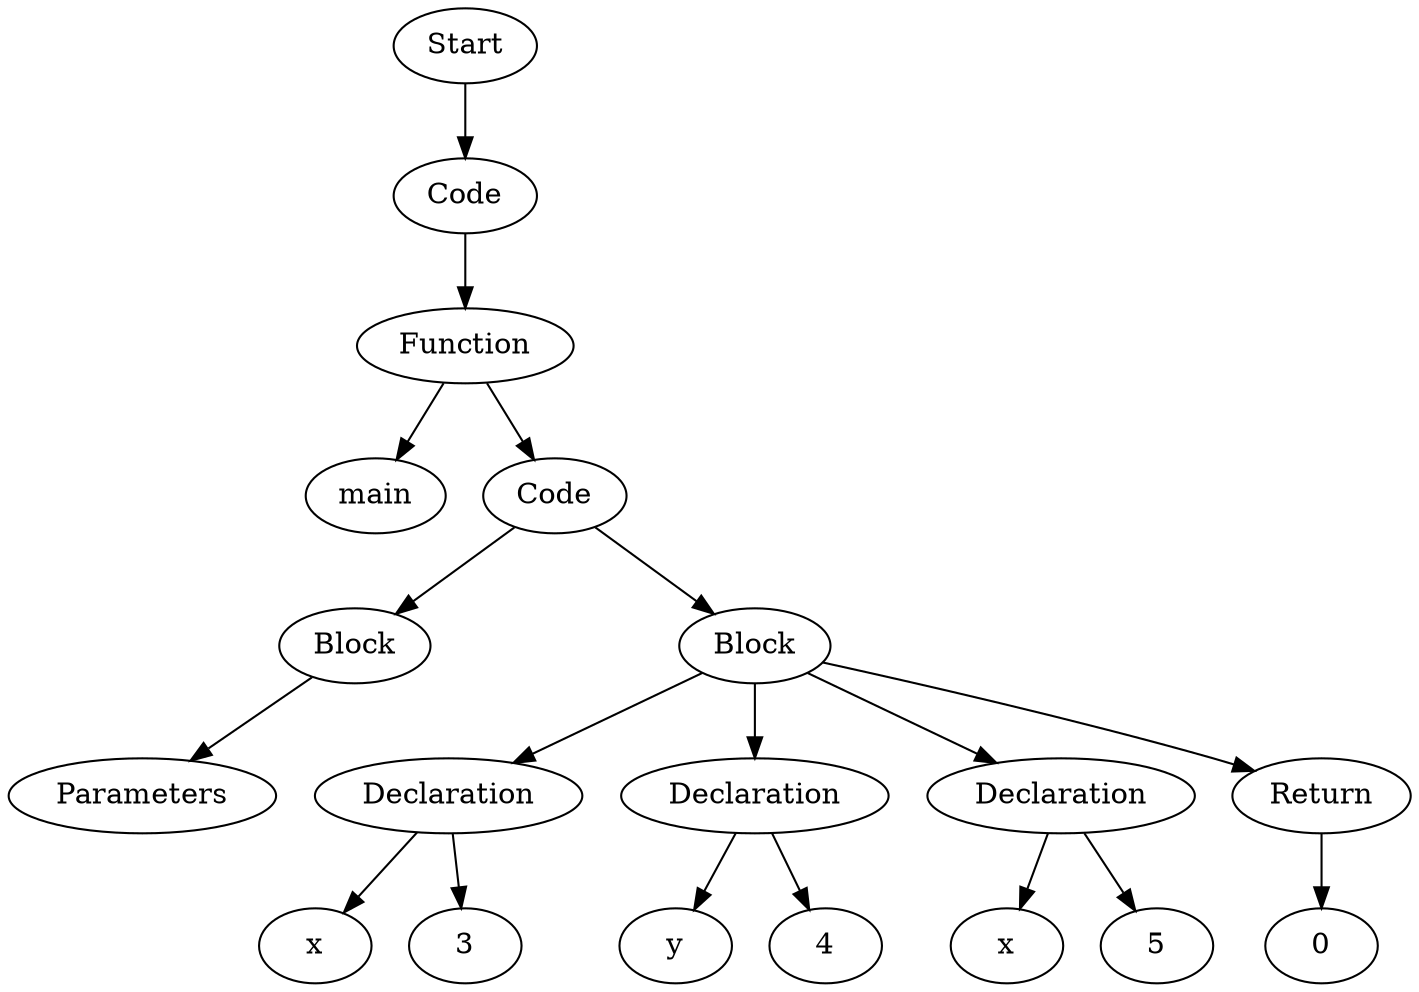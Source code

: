 digraph AST {
  "131770529589440" [label="Start"];
  "131770529589440" -> "131770529581328";
  "131770529581328" [label="Code"];
  "131770529581328" -> "131770529588912";
  "131770529588912" [label="Function"];
  "131770529588912" -> "131770529614336";
  "131770529588912" -> "131770529613904";
  "131770529614336" [label="main"];
  "131770529613904" [label="Code"];
  "131770529613904" -> "131770529622928";
  "131770529613904" -> "131770529622880";
  "131770529622928" [label="Block"];
  "131770529622928" -> "131770529614192";
  "131770529614192" [label="Parameters"];
  "131770529622880" [label="Block"];
  "131770529622880" -> "131770529612848";
  "131770529622880" -> "131770529618512";
  "131770529622880" -> "131770529620480";
  "131770529622880" -> "131770529621968";
  "131770529612848" [label="Declaration"];
  "131770529612848" -> "131770529613136";
  "131770529612848" -> "131770529612272";
  "131770529613136" [label="x"];
  "131770529612272" [label="3"];
  "131770529618512" [label="Declaration"];
  "131770529618512" -> "131770529618992";
  "131770529618512" -> "131770529619664";
  "131770529618992" [label="y"];
  "131770529619664" [label="4"];
  "131770529620480" [label="Declaration"];
  "131770529620480" -> "131770529620960";
  "131770529620480" -> "131770529621632";
  "131770529620960" [label="x"];
  "131770529621632" [label="5"];
  "131770529621968" [label="Return"];
  "131770529621968" -> "131770529622688";
  "131770529622688" [label="0"];
}
